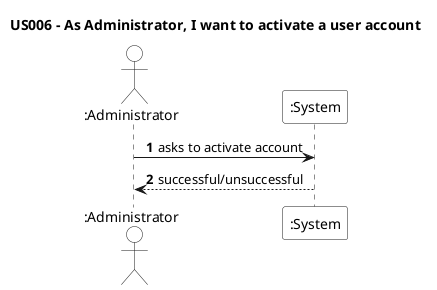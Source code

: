 @startuml

skinparam sequenceMessageAlign center
autonumber

title US006 - As Administrator, I want to activate a user account

actor ":Administrator" as Admin #white
participant ":System" as System #white

Admin -> System: asks to activate account
Admin <-- System: successful/unsuccessful


@enduml